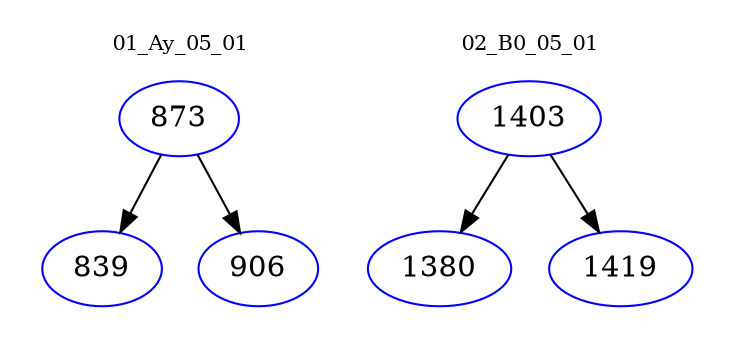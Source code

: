 digraph{
subgraph cluster_0 {
color = white
label = "01_Ay_05_01";
fontsize=10;
T0_873 [label="873", color="blue"]
T0_873 -> T0_839 [color="black"]
T0_839 [label="839", color="blue"]
T0_873 -> T0_906 [color="black"]
T0_906 [label="906", color="blue"]
}
subgraph cluster_1 {
color = white
label = "02_B0_05_01";
fontsize=10;
T1_1403 [label="1403", color="blue"]
T1_1403 -> T1_1380 [color="black"]
T1_1380 [label="1380", color="blue"]
T1_1403 -> T1_1419 [color="black"]
T1_1419 [label="1419", color="blue"]
}
}
